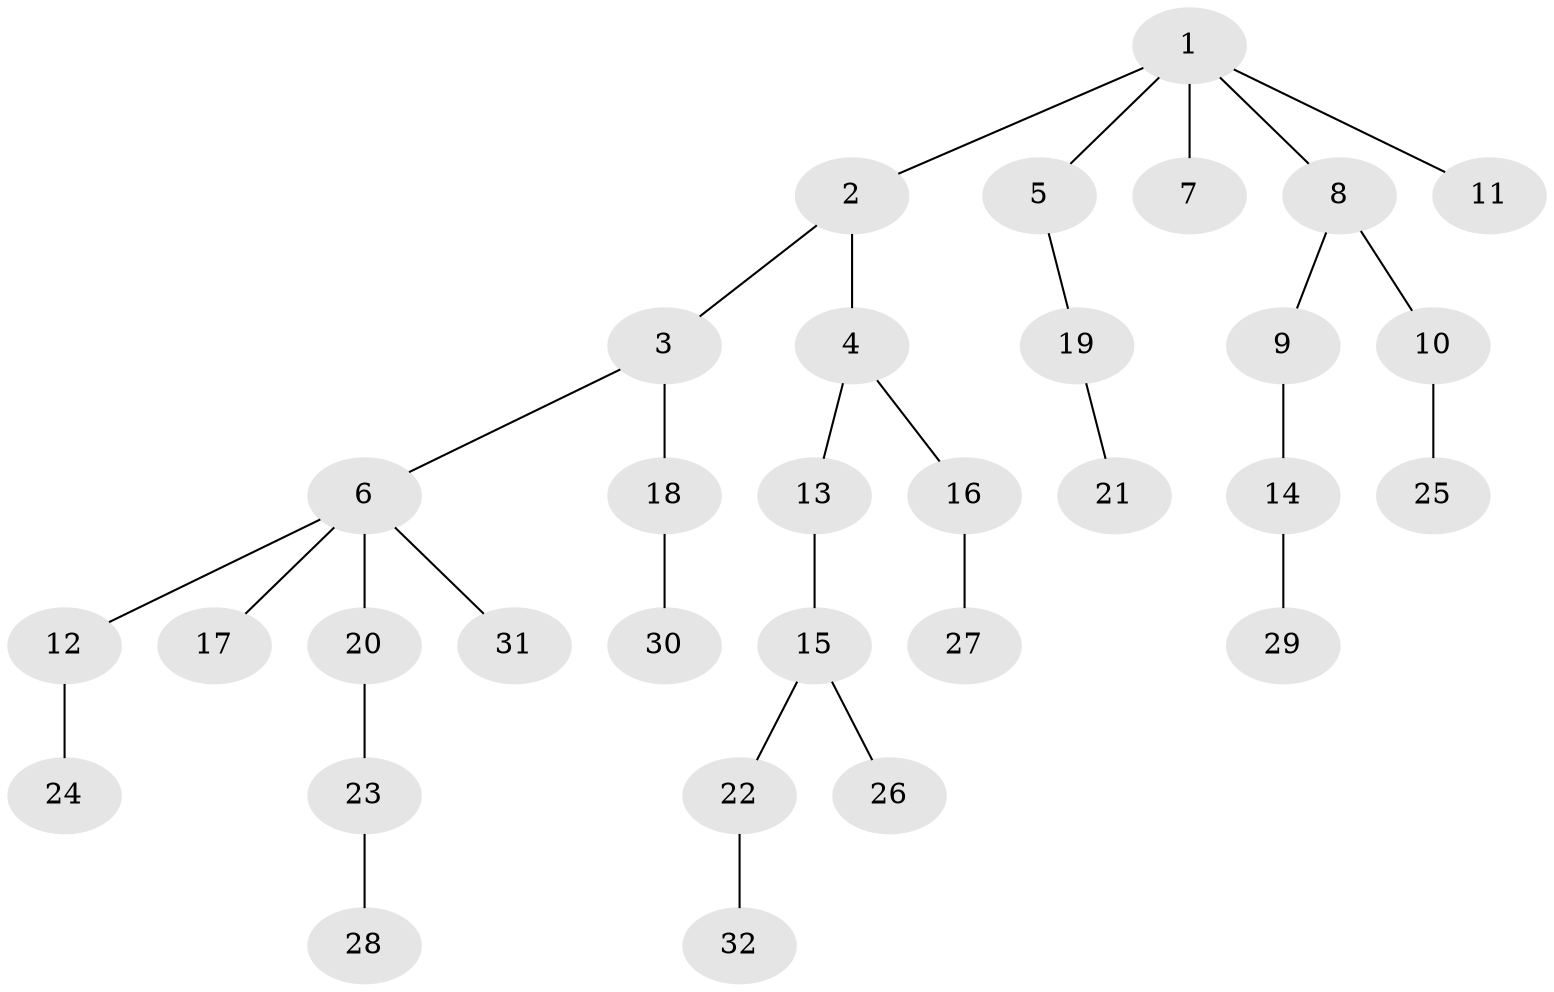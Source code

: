 // original degree distribution, {6: 0.02564102564102564, 3: 0.07692307692307693, 4: 0.11538461538461539, 2: 0.20512820512820512, 8: 0.01282051282051282, 5: 0.01282051282051282, 1: 0.5512820512820513}
// Generated by graph-tools (version 1.1) at 2025/52/03/04/25 22:52:04]
// undirected, 32 vertices, 31 edges
graph export_dot {
  node [color=gray90,style=filled];
  1;
  2;
  3;
  4;
  5;
  6;
  7;
  8;
  9;
  10;
  11;
  12;
  13;
  14;
  15;
  16;
  17;
  18;
  19;
  20;
  21;
  22;
  23;
  24;
  25;
  26;
  27;
  28;
  29;
  30;
  31;
  32;
  1 -- 2 [weight=1.0];
  1 -- 5 [weight=1.0];
  1 -- 7 [weight=1.0];
  1 -- 8 [weight=1.0];
  1 -- 11 [weight=1.0];
  2 -- 3 [weight=1.0];
  2 -- 4 [weight=2.0];
  3 -- 6 [weight=1.0];
  3 -- 18 [weight=1.0];
  4 -- 13 [weight=1.0];
  4 -- 16 [weight=1.0];
  5 -- 19 [weight=1.0];
  6 -- 12 [weight=1.0];
  6 -- 17 [weight=1.0];
  6 -- 20 [weight=1.0];
  6 -- 31 [weight=1.0];
  8 -- 9 [weight=1.0];
  8 -- 10 [weight=1.0];
  9 -- 14 [weight=1.0];
  10 -- 25 [weight=1.0];
  12 -- 24 [weight=1.0];
  13 -- 15 [weight=1.0];
  14 -- 29 [weight=1.0];
  15 -- 22 [weight=1.0];
  15 -- 26 [weight=1.0];
  16 -- 27 [weight=1.0];
  18 -- 30 [weight=1.0];
  19 -- 21 [weight=1.0];
  20 -- 23 [weight=1.0];
  22 -- 32 [weight=1.0];
  23 -- 28 [weight=1.0];
}

